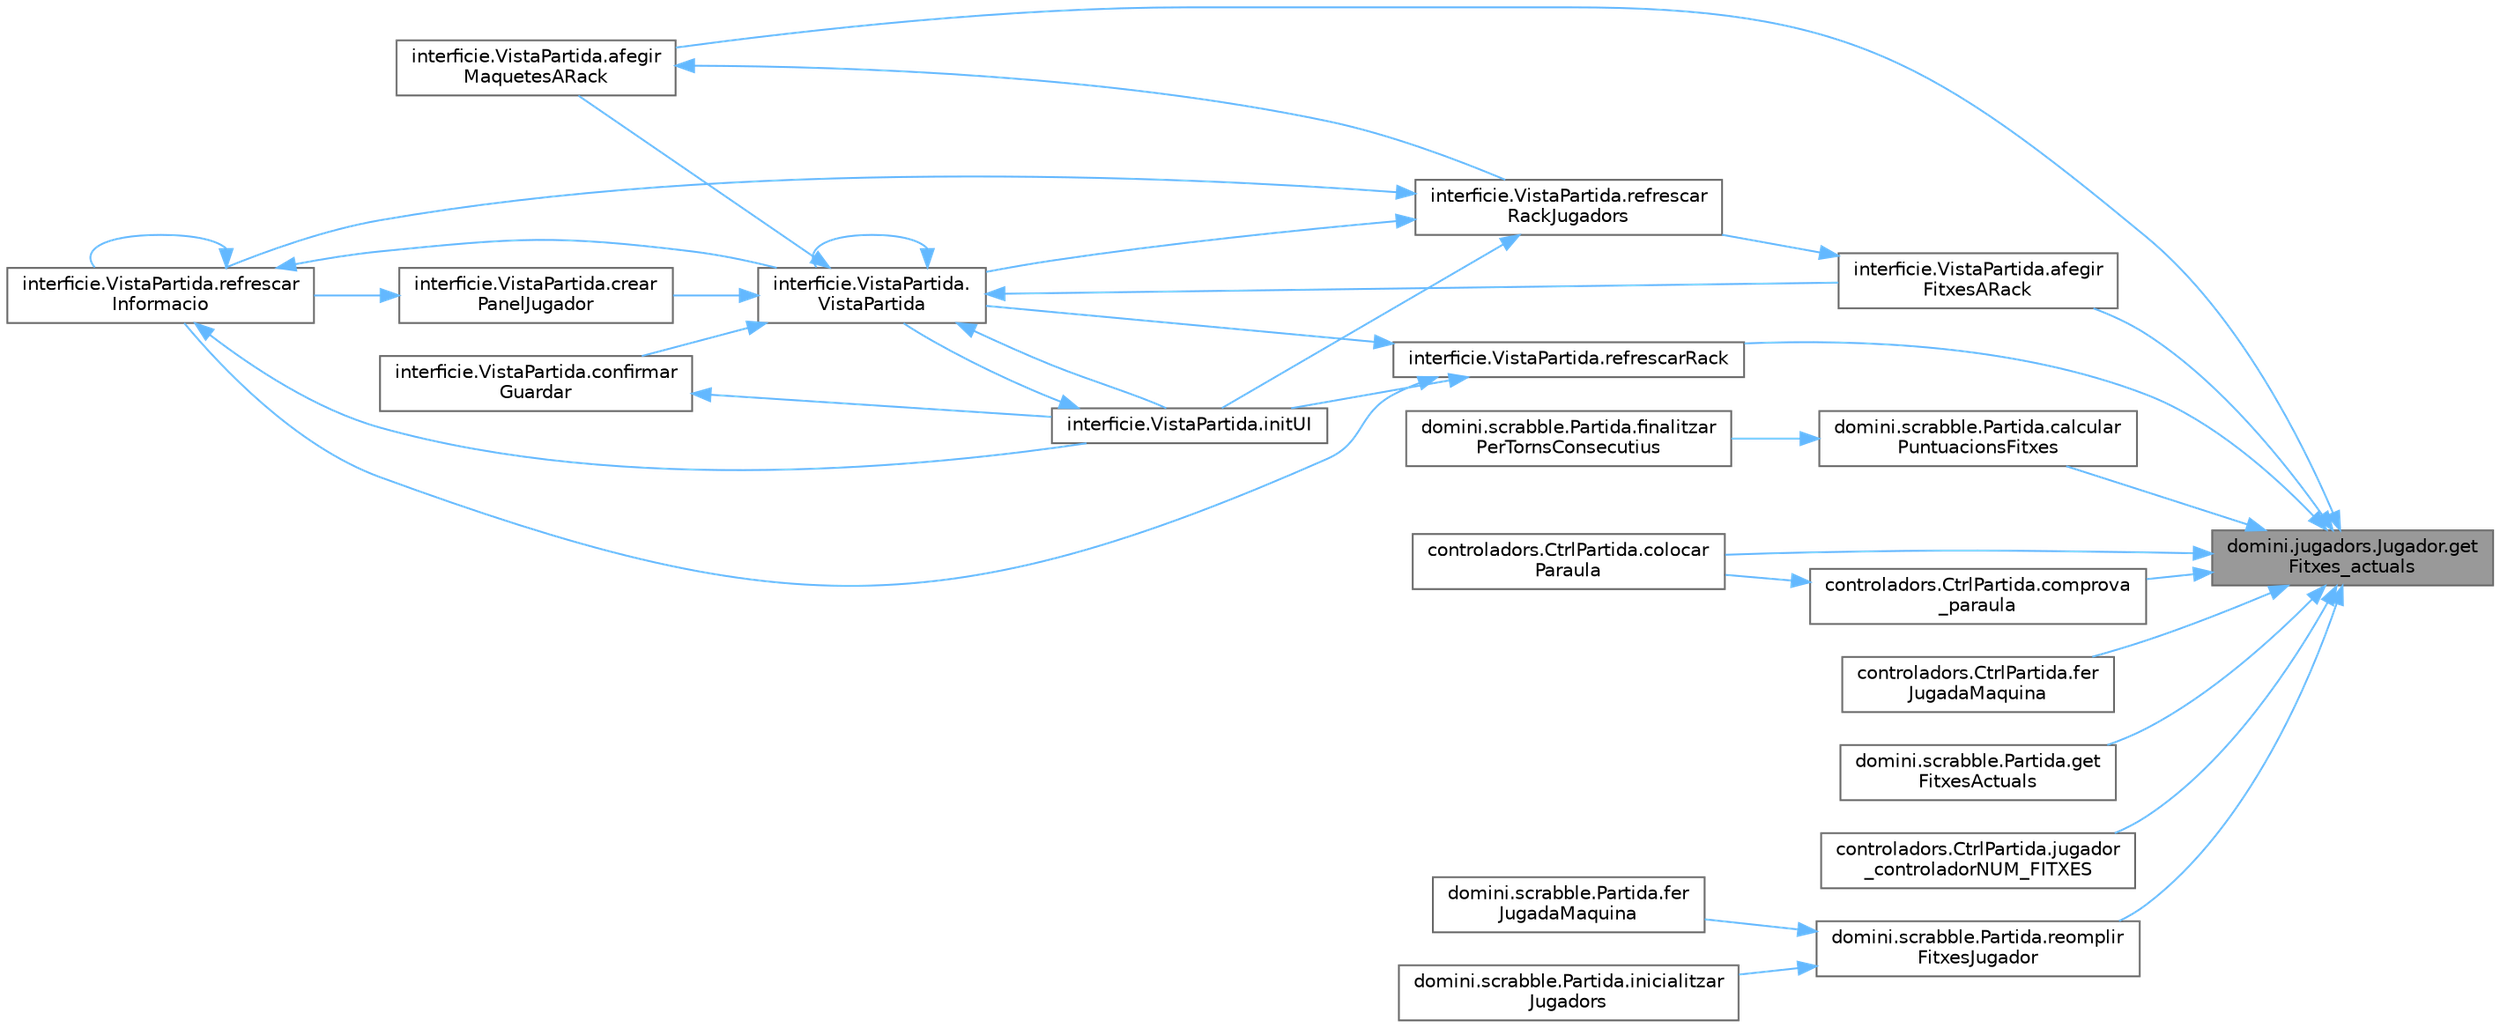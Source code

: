 digraph "domini.jugadors.Jugador.getFitxes_actuals"
{
 // INTERACTIVE_SVG=YES
 // LATEX_PDF_SIZE
  bgcolor="transparent";
  edge [fontname=Helvetica,fontsize=10,labelfontname=Helvetica,labelfontsize=10];
  node [fontname=Helvetica,fontsize=10,shape=box,height=0.2,width=0.4];
  rankdir="RL";
  Node1 [id="Node000001",label="domini.jugadors.Jugador.get\lFitxes_actuals",height=0.2,width=0.4,color="gray40", fillcolor="grey60", style="filled", fontcolor="black",tooltip="Retorna la llista amb les fitxes actuals del jugador."];
  Node1 -> Node2 [id="edge1_Node000001_Node000002",dir="back",color="steelblue1",style="solid",tooltip=" "];
  Node2 [id="Node000002",label="interficie.VistaPartida.afegir\lFitxesARack",height=0.2,width=0.4,color="grey40", fillcolor="white", style="filled",URL="$classinterficie_1_1_vista_partida.html#a6bd7550fc714ba5195c8b55ffe3d973c",tooltip="Afegeix les fitxes d'un jugador al seu rack."];
  Node2 -> Node3 [id="edge2_Node000002_Node000003",dir="back",color="steelblue1",style="solid",tooltip=" "];
  Node3 [id="Node000003",label="interficie.VistaPartida.refrescar\lRackJugadors",height=0.2,width=0.4,color="grey40", fillcolor="white", style="filled",URL="$classinterficie_1_1_vista_partida.html#a0698d192124492ebfd8a3b029a6fa23c",tooltip="Actualitza els racks dels jugadors."];
  Node3 -> Node4 [id="edge3_Node000003_Node000004",dir="back",color="steelblue1",style="solid",tooltip=" "];
  Node4 [id="Node000004",label="interficie.VistaPartida.initUI",height=0.2,width=0.4,color="grey40", fillcolor="white", style="filled",URL="$classinterficie_1_1_vista_partida.html#a7855e7a9cc41e1450c37054781ba6309",tooltip="Inicialitza els components de la interfície gràfica."];
  Node4 -> Node5 [id="edge4_Node000004_Node000005",dir="back",color="steelblue1",style="solid",tooltip=" "];
  Node5 [id="Node000005",label="interficie.VistaPartida.\lVistaPartida",height=0.2,width=0.4,color="grey40", fillcolor="white", style="filled",URL="$classinterficie_1_1_vista_partida.html#abce8626a6a3750affe851e1f8bea2cb3",tooltip="Constructor de la classe VistaPartida."];
  Node5 -> Node2 [id="edge5_Node000005_Node000002",dir="back",color="steelblue1",style="solid",tooltip=" "];
  Node5 -> Node6 [id="edge6_Node000005_Node000006",dir="back",color="steelblue1",style="solid",tooltip=" "];
  Node6 [id="Node000006",label="interficie.VistaPartida.afegir\lMaquetesARack",height=0.2,width=0.4,color="grey40", fillcolor="white", style="filled",URL="$classinterficie_1_1_vista_partida.html#ae6809bc2e7efc03077c111367571f788",tooltip="Afegeix maquetes al rack de l'oponent."];
  Node6 -> Node3 [id="edge7_Node000006_Node000003",dir="back",color="steelblue1",style="solid",tooltip=" "];
  Node5 -> Node7 [id="edge8_Node000005_Node000007",dir="back",color="steelblue1",style="solid",tooltip=" "];
  Node7 [id="Node000007",label="interficie.VistaPartida.confirmar\lGuardar",height=0.2,width=0.4,color="grey40", fillcolor="white", style="filled",URL="$classinterficie_1_1_vista_partida.html#a8ebc9da2a2b927ba87ed97ad85ae44e8",tooltip="Confirma l'acció de guardar la partida."];
  Node7 -> Node4 [id="edge9_Node000007_Node000004",dir="back",color="steelblue1",style="solid",tooltip=" "];
  Node5 -> Node8 [id="edge10_Node000005_Node000008",dir="back",color="steelblue1",style="solid",tooltip=" "];
  Node8 [id="Node000008",label="interficie.VistaPartida.crear\lPanelJugador",height=0.2,width=0.4,color="grey40", fillcolor="white", style="filled",URL="$classinterficie_1_1_vista_partida.html#ab47b596fbbd6a79289d4b9d7f5b5e068",tooltip="Crea un panell amb la informació d'un jugador."];
  Node8 -> Node9 [id="edge11_Node000008_Node000009",dir="back",color="steelblue1",style="solid",tooltip=" "];
  Node9 [id="Node000009",label="interficie.VistaPartida.refrescar\lInformacio",height=0.2,width=0.4,color="grey40", fillcolor="white", style="filled",URL="$classinterficie_1_1_vista_partida.html#a485041b781e81c64fb5414207ff21d2a",tooltip="Actualitza la informació de la partida."];
  Node9 -> Node4 [id="edge12_Node000009_Node000004",dir="back",color="steelblue1",style="solid",tooltip=" "];
  Node9 -> Node9 [id="edge13_Node000009_Node000009",dir="back",color="steelblue1",style="solid",tooltip=" "];
  Node9 -> Node5 [id="edge14_Node000009_Node000005",dir="back",color="steelblue1",style="solid",tooltip=" "];
  Node5 -> Node4 [id="edge15_Node000005_Node000004",dir="back",color="steelblue1",style="solid",tooltip=" "];
  Node5 -> Node5 [id="edge16_Node000005_Node000005",dir="back",color="steelblue1",style="solid",tooltip=" "];
  Node3 -> Node9 [id="edge17_Node000003_Node000009",dir="back",color="steelblue1",style="solid",tooltip=" "];
  Node3 -> Node5 [id="edge18_Node000003_Node000005",dir="back",color="steelblue1",style="solid",tooltip=" "];
  Node1 -> Node6 [id="edge19_Node000001_Node000006",dir="back",color="steelblue1",style="solid",tooltip=" "];
  Node1 -> Node10 [id="edge20_Node000001_Node000010",dir="back",color="steelblue1",style="solid",tooltip=" "];
  Node10 [id="Node000010",label="domini.scrabble.Partida.calcular\lPuntuacionsFitxes",height=0.2,width=0.4,color="grey40", fillcolor="white", style="filled",URL="$classdomini_1_1scrabble_1_1_partida.html#acf60a856f124c361384e0fc1456a4f37",tooltip="Calcula la puntuació total de les fitxes restants d'un jugador."];
  Node10 -> Node11 [id="edge21_Node000010_Node000011",dir="back",color="steelblue1",style="solid",tooltip=" "];
  Node11 [id="Node000011",label="domini.scrabble.Partida.finalitzar\lPerTornsConsecutius",height=0.2,width=0.4,color="grey40", fillcolor="white", style="filled",URL="$classdomini_1_1scrabble_1_1_partida.html#a7c2fed189a702017c00fe7af75b97e09",tooltip="Finalitza la partida per torns consecutius passats."];
  Node1 -> Node12 [id="edge22_Node000001_Node000012",dir="back",color="steelblue1",style="solid",tooltip=" "];
  Node12 [id="Node000012",label="controladors.CtrlPartida.colocar\lParaula",height=0.2,width=0.4,color="grey40", fillcolor="white", style="filled",URL="$classcontroladors_1_1_ctrl_partida.html#ad0f7d5edb502bc4956cfd54612209ea7",tooltip="Col·loca una paraula al taulell."];
  Node1 -> Node13 [id="edge23_Node000001_Node000013",dir="back",color="steelblue1",style="solid",tooltip=" "];
  Node13 [id="Node000013",label="controladors.CtrlPartida.comprova\l_paraula",height=0.2,width=0.4,color="grey40", fillcolor="white", style="filled",URL="$classcontroladors_1_1_ctrl_partida.html#a11dd5c5c7252681872e3ba7baf8213a8",tooltip="Comprova si una paraula és vàlida."];
  Node13 -> Node12 [id="edge24_Node000013_Node000012",dir="back",color="steelblue1",style="solid",tooltip=" "];
  Node1 -> Node14 [id="edge25_Node000001_Node000014",dir="back",color="steelblue1",style="solid",tooltip=" "];
  Node14 [id="Node000014",label="controladors.CtrlPartida.fer\lJugadaMaquina",height=0.2,width=0.4,color="grey40", fillcolor="white", style="filled",URL="$classcontroladors_1_1_ctrl_partida.html#afa4340f6a2cb198455d536ccaf87717b",tooltip="Gestiona el desenvolupament de la jugada de la màquina."];
  Node1 -> Node15 [id="edge26_Node000001_Node000015",dir="back",color="steelblue1",style="solid",tooltip=" "];
  Node15 [id="Node000015",label="domini.scrabble.Partida.get\lFitxesActuals",height=0.2,width=0.4,color="grey40", fillcolor="white", style="filled",URL="$classdomini_1_1scrabble_1_1_partida.html#a2cfb2a0e022254c8d75b439f3a9589d7",tooltip="Retorna la llista de fitxes actuals del jugador que té el torn."];
  Node1 -> Node16 [id="edge27_Node000001_Node000016",dir="back",color="steelblue1",style="solid",tooltip=" "];
  Node16 [id="Node000016",label="controladors.CtrlPartida.jugador\l_controladorNUM_FITXES",height=0.2,width=0.4,color="grey40", fillcolor="white", style="filled",URL="$classcontroladors_1_1_ctrl_partida.html#a61496d909625ed12db90142ec907388a",tooltip="Obté el nombre de fitxes que té el jugador actual."];
  Node1 -> Node17 [id="edge28_Node000001_Node000017",dir="back",color="steelblue1",style="solid",tooltip=" "];
  Node17 [id="Node000017",label="interficie.VistaPartida.refrescarRack",height=0.2,width=0.4,color="grey40", fillcolor="white", style="filled",URL="$classinterficie_1_1_vista_partida.html#a338cec676072419cb1cdf74a8c57ece5",tooltip="Actualitza la visualització del rack del jugador actual."];
  Node17 -> Node4 [id="edge29_Node000017_Node000004",dir="back",color="steelblue1",style="solid",tooltip=" "];
  Node17 -> Node9 [id="edge30_Node000017_Node000009",dir="back",color="steelblue1",style="solid",tooltip=" "];
  Node17 -> Node5 [id="edge31_Node000017_Node000005",dir="back",color="steelblue1",style="solid",tooltip=" "];
  Node1 -> Node18 [id="edge32_Node000001_Node000018",dir="back",color="steelblue1",style="solid",tooltip=" "];
  Node18 [id="Node000018",label="domini.scrabble.Partida.reomplir\lFitxesJugador",height=0.2,width=0.4,color="grey40", fillcolor="white", style="filled",URL="$classdomini_1_1scrabble_1_1_partida.html#abaa5693ea1ae1d5b396c3c510f66969b",tooltip="Reomple les fitxes d'un jugador fins al màxim permès."];
  Node18 -> Node19 [id="edge33_Node000018_Node000019",dir="back",color="steelblue1",style="solid",tooltip=" "];
  Node19 [id="Node000019",label="domini.scrabble.Partida.fer\lJugadaMaquina",height=0.2,width=0.4,color="grey40", fillcolor="white", style="filled",URL="$classdomini_1_1scrabble_1_1_partida.html#a86e61fd71ee980fd43e1b4f788dfc6ae",tooltip="Permet que la màquina faci una jugada."];
  Node18 -> Node20 [id="edge34_Node000018_Node000020",dir="back",color="steelblue1",style="solid",tooltip=" "];
  Node20 [id="Node000020",label="domini.scrabble.Partida.inicialitzar\lJugadors",height=0.2,width=0.4,color="grey40", fillcolor="white", style="filled",URL="$classdomini_1_1scrabble_1_1_partida.html#a039d5724618f54fc293f4035422596c2",tooltip="Assigna fitxes inicials als jugadors."];
}
